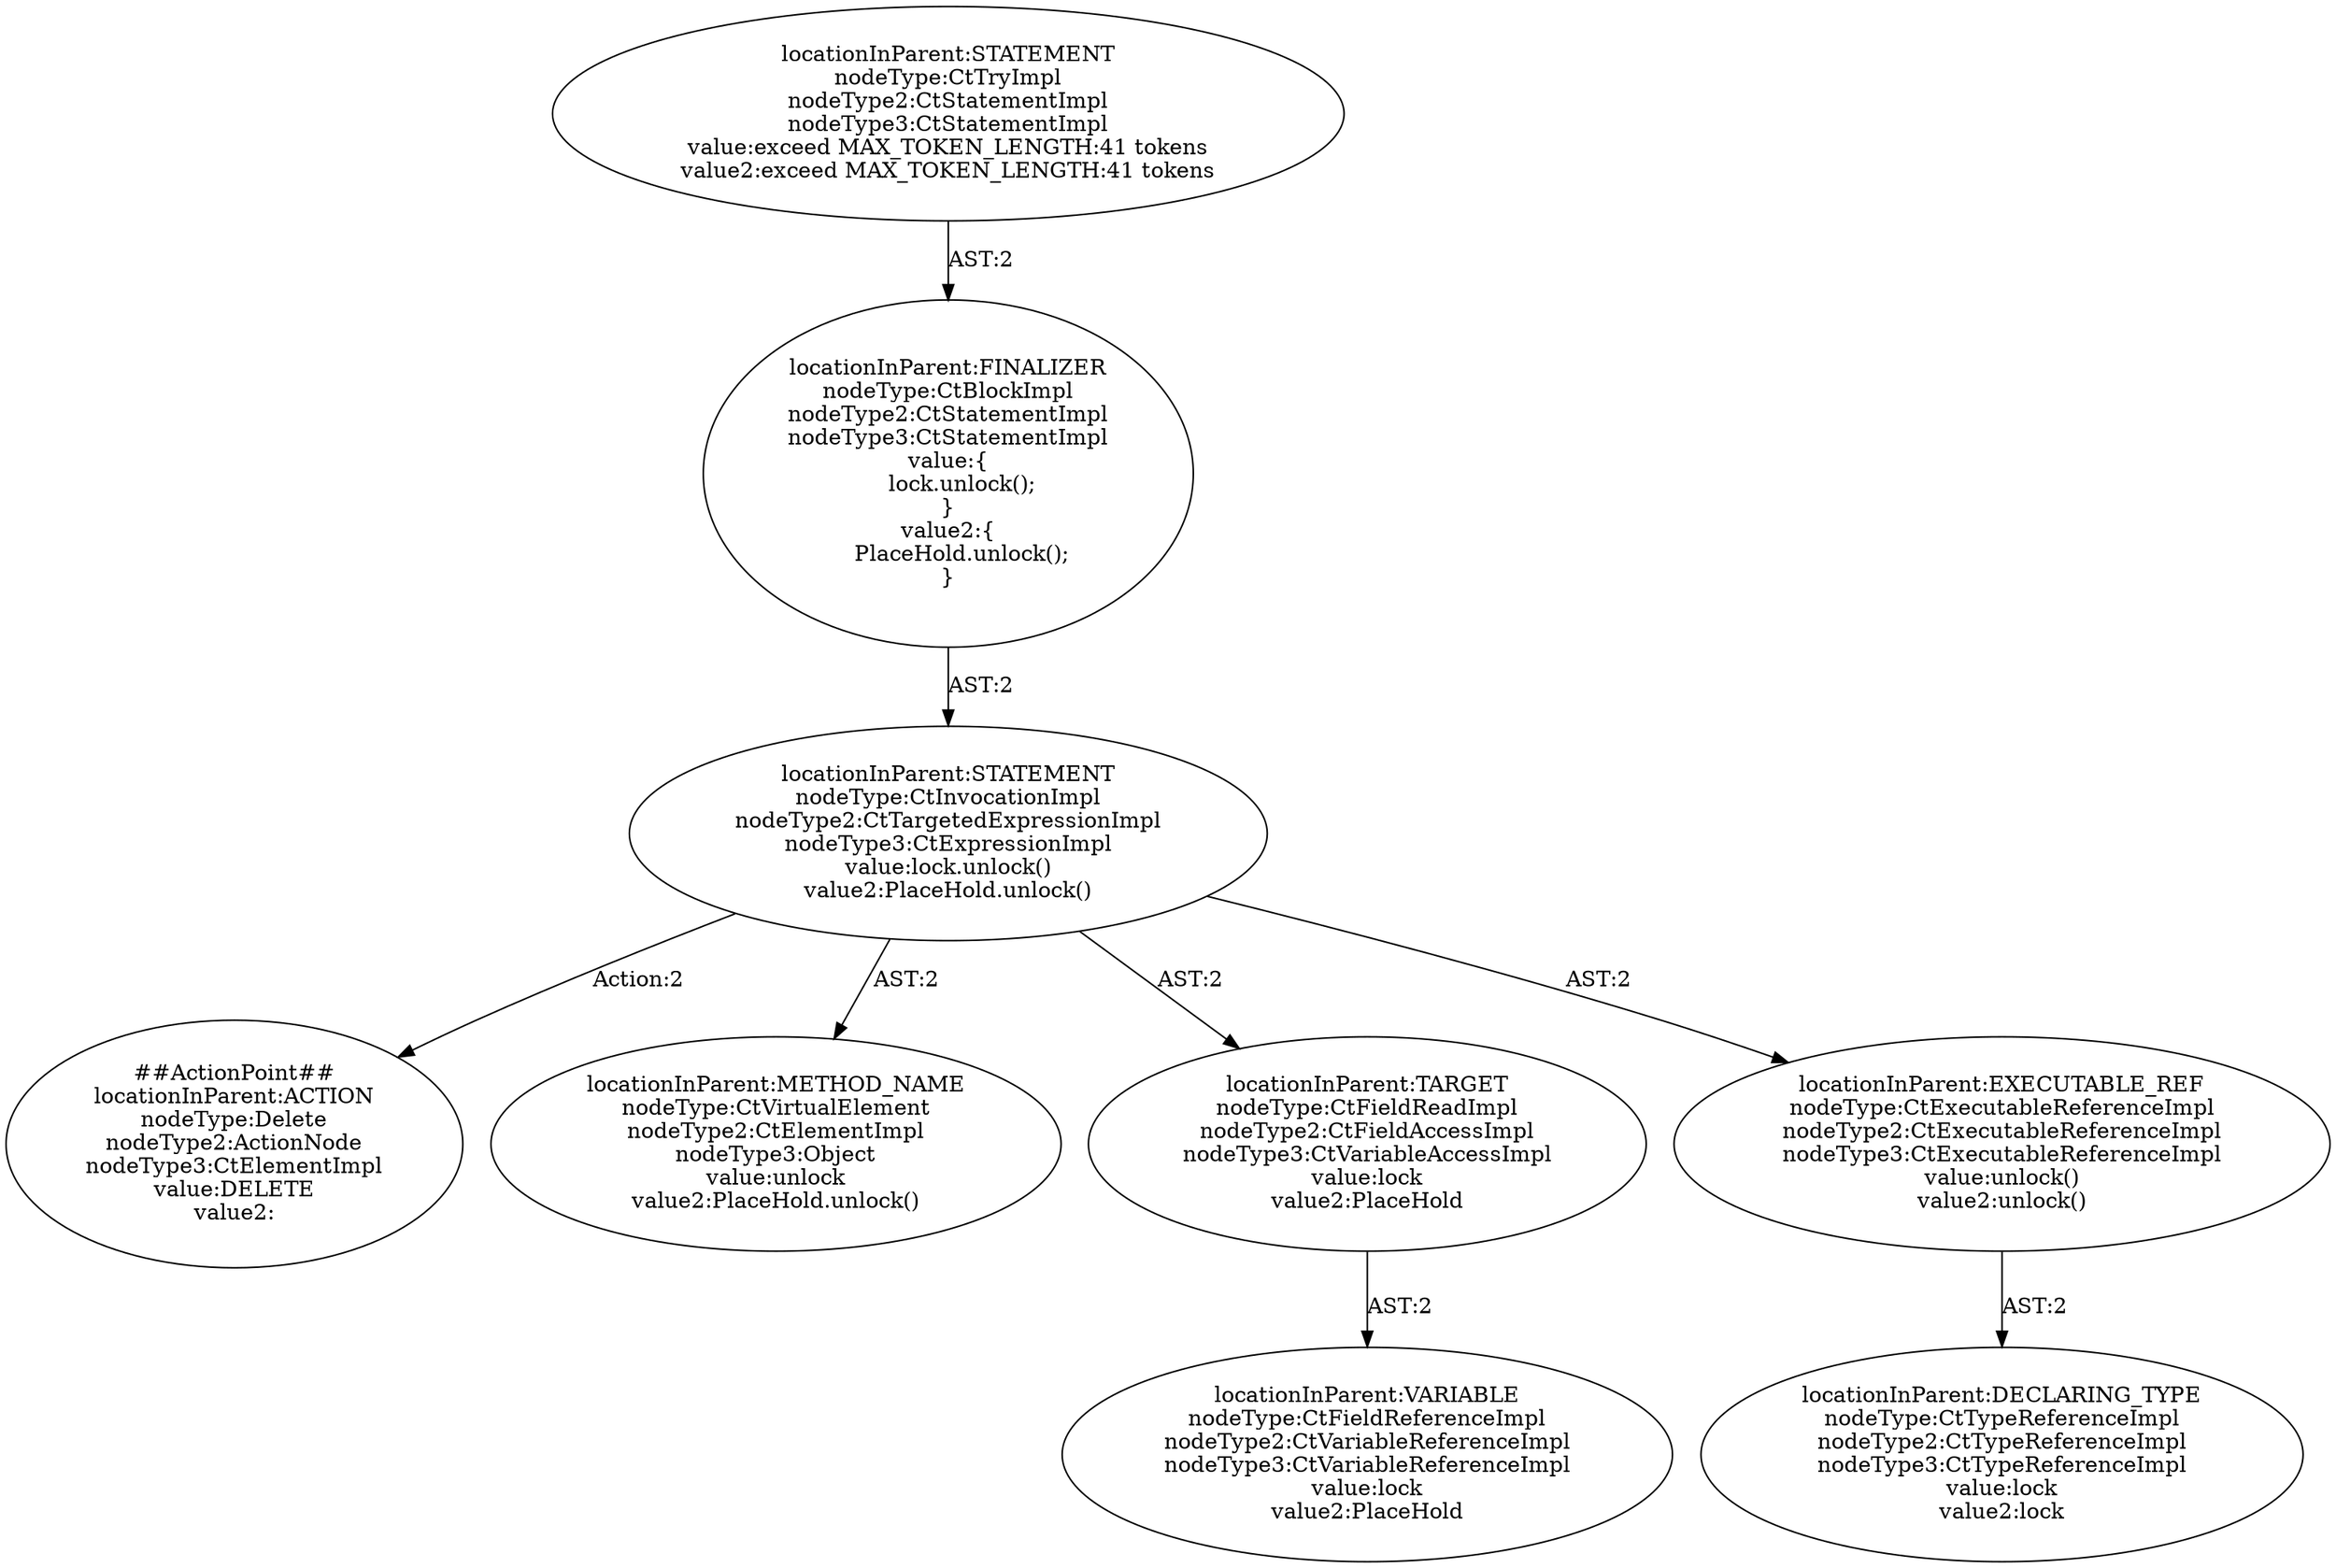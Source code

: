 digraph "Pattern" {
0 [label="##ActionPoint##
locationInParent:ACTION
nodeType:Delete
nodeType2:ActionNode
nodeType3:CtElementImpl
value:DELETE
value2:" shape=ellipse]
1 [label="locationInParent:STATEMENT
nodeType:CtInvocationImpl
nodeType2:CtTargetedExpressionImpl
nodeType3:CtExpressionImpl
value:lock.unlock()
value2:PlaceHold.unlock()" shape=ellipse]
2 [label="locationInParent:FINALIZER
nodeType:CtBlockImpl
nodeType2:CtStatementImpl
nodeType3:CtStatementImpl
value:\{
    lock.unlock();
\}
value2:\{
    PlaceHold.unlock();
\}" shape=ellipse]
3 [label="locationInParent:STATEMENT
nodeType:CtTryImpl
nodeType2:CtStatementImpl
nodeType3:CtStatementImpl
value:exceed MAX_TOKEN_LENGTH:41 tokens
value2:exceed MAX_TOKEN_LENGTH:41 tokens" shape=ellipse]
4 [label="locationInParent:METHOD_NAME
nodeType:CtVirtualElement
nodeType2:CtElementImpl
nodeType3:Object
value:unlock
value2:PlaceHold.unlock()" shape=ellipse]
5 [label="locationInParent:TARGET
nodeType:CtFieldReadImpl
nodeType2:CtFieldAccessImpl
nodeType3:CtVariableAccessImpl
value:lock
value2:PlaceHold" shape=ellipse]
6 [label="locationInParent:VARIABLE
nodeType:CtFieldReferenceImpl
nodeType2:CtVariableReferenceImpl
nodeType3:CtVariableReferenceImpl
value:lock
value2:PlaceHold" shape=ellipse]
7 [label="locationInParent:EXECUTABLE_REF
nodeType:CtExecutableReferenceImpl
nodeType2:CtExecutableReferenceImpl
nodeType3:CtExecutableReferenceImpl
value:unlock()
value2:unlock()" shape=ellipse]
8 [label="locationInParent:DECLARING_TYPE
nodeType:CtTypeReferenceImpl
nodeType2:CtTypeReferenceImpl
nodeType3:CtTypeReferenceImpl
value:lock
value2:lock" shape=ellipse]
1 -> 0 [label="Action:2"];
1 -> 4 [label="AST:2"];
1 -> 5 [label="AST:2"];
1 -> 7 [label="AST:2"];
2 -> 1 [label="AST:2"];
3 -> 2 [label="AST:2"];
5 -> 6 [label="AST:2"];
7 -> 8 [label="AST:2"];
}